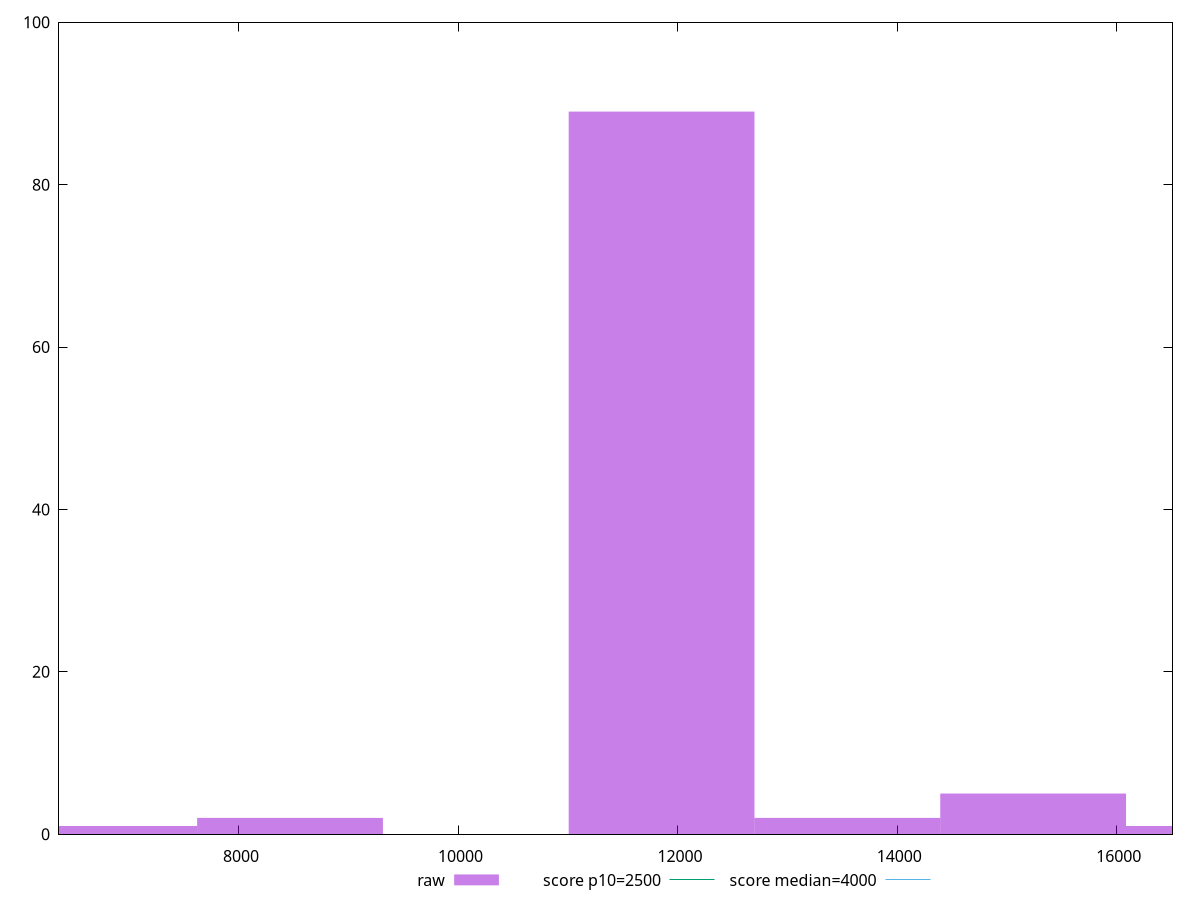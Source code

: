 reset

$raw <<EOF
8465.162770175195 2
11851.227878245272 89
13544.26043228031 2
15237.29298631535 5
16930.32554035039 1
6772.130216140155 1
EOF

set key outside below
set boxwidth 1693.0325540350389
set xrange [6359.8425:16507.219500000007]
set yrange [0:100]
set trange [0:100]
set style fill transparent solid 0.5 noborder

set parametric
set terminal svg size 640, 490 enhanced background rgb 'white'
set output "reports/report_00030_2021-02-24T20-42-31.540Z/largest-contentful-paint/samples/astro/raw/histogram.svg"

plot $raw title "raw" with boxes, \
     2500,t title "score p10=2500", \
     4000,t title "score median=4000"

reset
